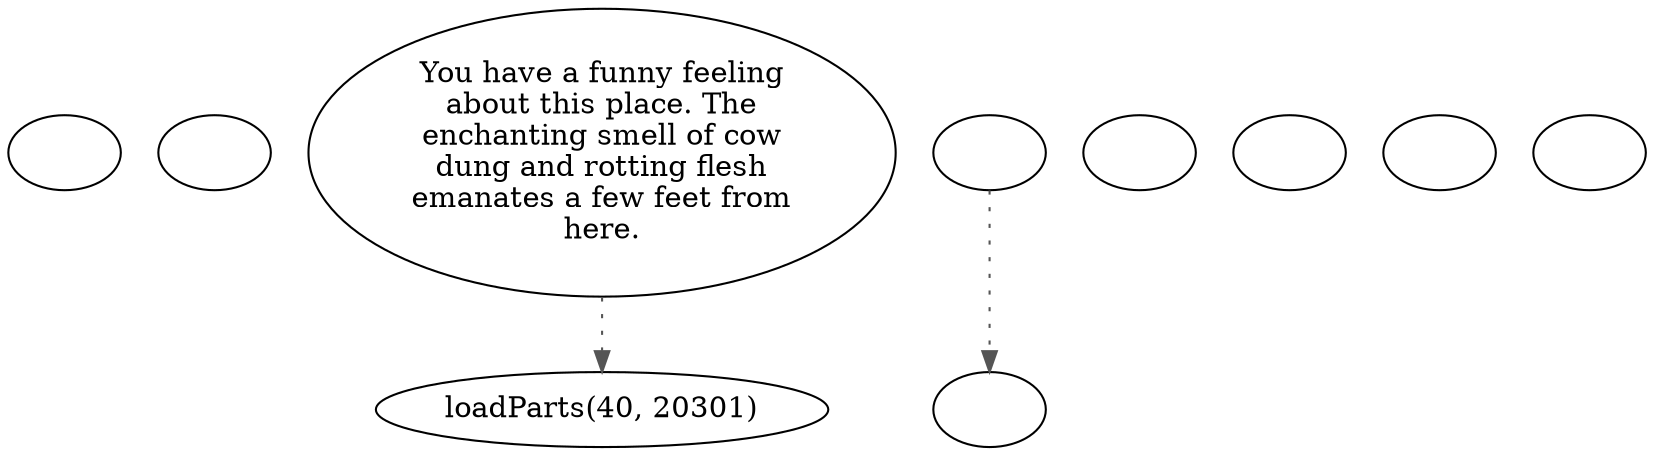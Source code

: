 digraph rndexcow {
  "checkPartyMembersNearDoor" [style=filled       fillcolor="#FFFFFF"       color="#000000"]
  "checkPartyMembersNearDoor" [label=""]
  "start" [style=filled       fillcolor="#FFFFFF"       color="#000000"]
  "start" [label=""]
  "map_enter_p_proc" [style=filled       fillcolor="#FFFFFF"       color="#000000"]
  "map_enter_p_proc" -> "loadParts(40, 20301)" [style=dotted color="#555555"]
  "map_enter_p_proc" [label="You have a funny feeling\nabout this place. The\nenchanting smell of cow\ndung and rotting flesh\nemanates a few feet from\nhere."]
  "map_update_p_proc" [style=filled       fillcolor="#FFFFFF"       color="#000000"]
  "map_update_p_proc" -> "LoadCritters" [style=dotted color="#555555"]
  "map_update_p_proc" [label=""]
  "map_exit_p_proc" [style=filled       fillcolor="#FFFFFF"       color="#000000"]
  "map_exit_p_proc" [label=""]
  "Initial_Inven" [style=filled       fillcolor="#FFFFFF"       color="#000000"]
  "Initial_Inven" [label=""]
  "LoadCritters" [style=filled       fillcolor="#FFFFFF"       color="#000000"]
  "LoadCritters" [label=""]
  "loadParts" [style=filled       fillcolor="#FFFFFF"       color="#000000"]
  "loadParts" [label=""]
  "loadBlood" [style=filled       fillcolor="#FFFFFF"       color="#000000"]
  "loadBlood" [label=""]
}